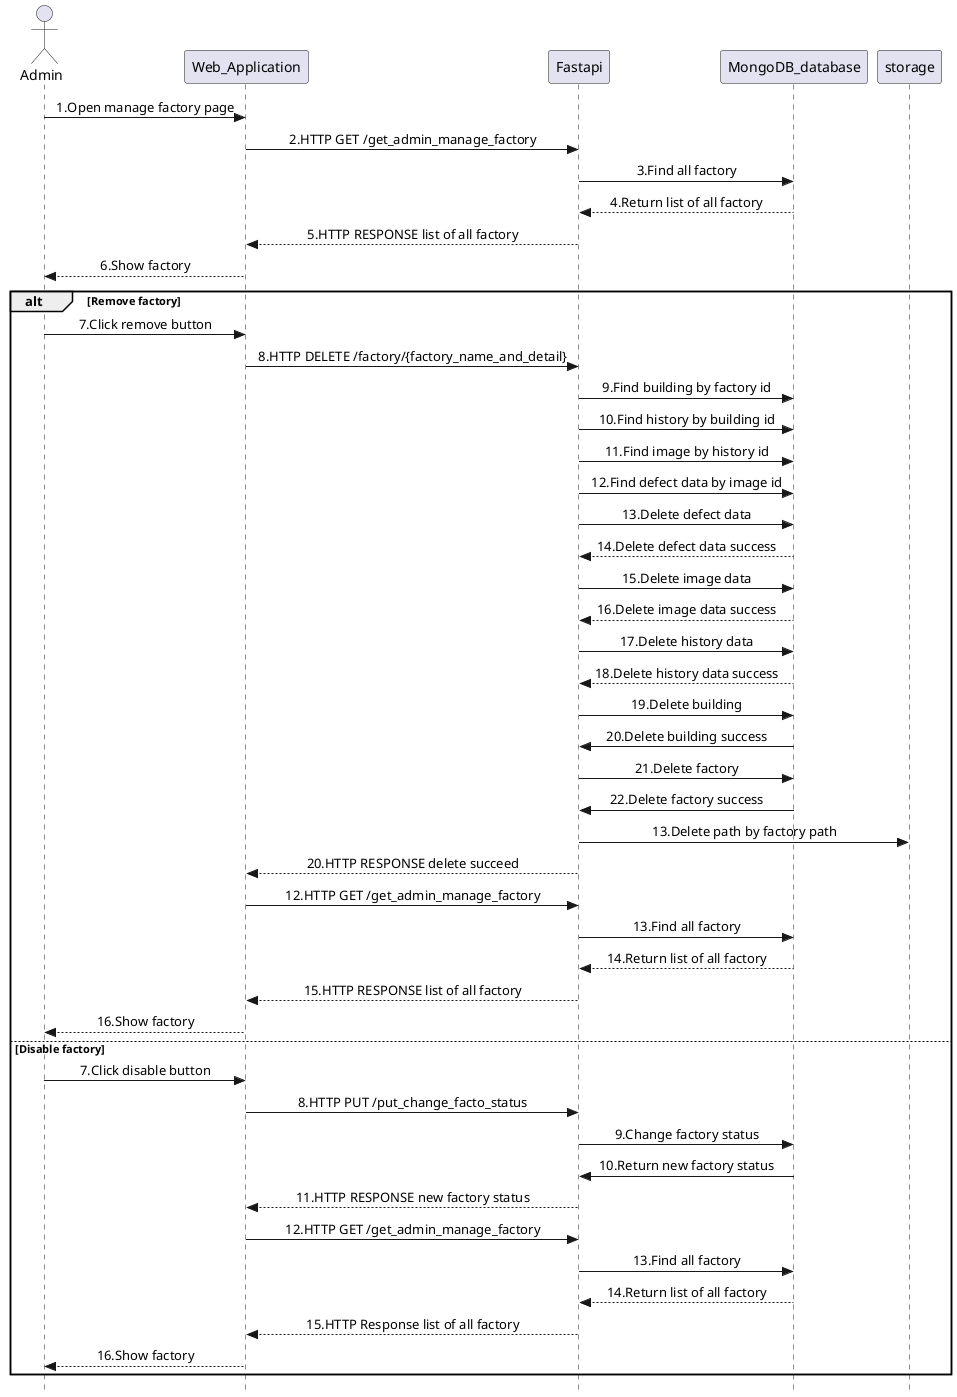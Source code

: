 @startuml Roof_Surface_Admin_manageFactory
skinparam Style strictuml
skinparam SequenceMessageAlignment center
actor Admin as admin
participant Web_Application as web_app
participant Fastapi as fastapi
participant MongoDB_database as base
admin -> web_app : 1.Open manage factory page
web_app -> fastapi : 2.HTTP GET /get_admin_manage_factory
fastapi -> base : 3.Find all factory
base --> fastapi : 4.Return list of all factory
fastapi --> web_app : 5.HTTP RESPONSE list of all factory
web_app --> admin : 6.Show factory
alt Remove factory
admin -> web_app : 7.Click remove button
web_app -> fastapi : 8.HTTP DELETE /factory/{factory_name_and_detail}
fastapi -> base : 9.Find building by factory id
fastapi -> base :10.Find history by building id
fastapi -> base : 11.Find image by history id
fastapi -> base : 12.Find defect data by image id
fastapi -> base : 13.Delete defect data
base --> fastapi : 14.Delete defect data success
fastapi -> base : 15.Delete image data
base --> fastapi : 16.Delete image data success
fastapi -> base : 17.Delete history data
base --> fastapi : 18.Delete history data success 
fastapi -> base : 19.Delete building
base -> fastapi : 20.Delete building success
fastapi -> base : 21.Delete factory 
base -> fastapi : 22.Delete factory success
fastapi -> storage : 13.Delete path by factory path
fastapi --> web_app : 20.HTTP RESPONSE delete succeed
web_app -> fastapi : 12.HTTP GET /get_admin_manage_factory
fastapi -> base : 13.Find all factory
base --> fastapi : 14.Return list of all factory
fastapi --> web_app : 15.HTTP RESPONSE list of all factory
web_app --> admin : 16.Show factory
else Disable factory
admin -> web_app : 7.Click disable button
web_app -> fastapi : 8.HTTP PUT /put_change_facto_status
fastapi -> base : 9.Change factory status
base -> fastapi : 10.Return new factory status
fastapi --> web_app : 11.HTTP RESPONSE new factory status
web_app -> fastapi : 12.HTTP GET /get_admin_manage_factory
fastapi -> base : 13.Find all factory
base --> fastapi : 14.Return list of all factory
fastapi --> web_app : 15.HTTP Response list of all factory
web_app --> admin : 16.Show factory

end
@enduml